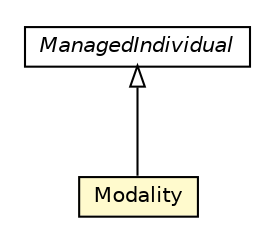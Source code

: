 #!/usr/local/bin/dot
#
# Class diagram 
# Generated by UMLGraph version R5_6-24-gf6e263 (http://www.umlgraph.org/)
#

digraph G {
	edge [fontname="Helvetica",fontsize=10,labelfontname="Helvetica",labelfontsize=10];
	node [fontname="Helvetica",fontsize=10,shape=plaintext];
	nodesep=0.25;
	ranksep=0.5;
	// org.universAAL.middleware.owl.ManagedIndividual
	c297456 [label=<<table title="org.universAAL.middleware.owl.ManagedIndividual" border="0" cellborder="1" cellspacing="0" cellpadding="2" port="p" href="../../owl/ManagedIndividual.html">
		<tr><td><table border="0" cellspacing="0" cellpadding="1">
<tr><td align="center" balign="center"><font face="Helvetica-Oblique"> ManagedIndividual </font></td></tr>
		</table></td></tr>
		</table>>, URL="../../owl/ManagedIndividual.html", fontname="Helvetica", fontcolor="black", fontsize=10.0];
	// org.universAAL.middleware.ui.owl.Modality
	c297857 [label=<<table title="org.universAAL.middleware.ui.owl.Modality" border="0" cellborder="1" cellspacing="0" cellpadding="2" port="p" bgcolor="lemonChiffon" href="./Modality.html">
		<tr><td><table border="0" cellspacing="0" cellpadding="1">
<tr><td align="center" balign="center"> Modality </td></tr>
		</table></td></tr>
		</table>>, URL="./Modality.html", fontname="Helvetica", fontcolor="black", fontsize=10.0];
	//org.universAAL.middleware.ui.owl.Modality extends org.universAAL.middleware.owl.ManagedIndividual
	c297456:p -> c297857:p [dir=back,arrowtail=empty];
}

